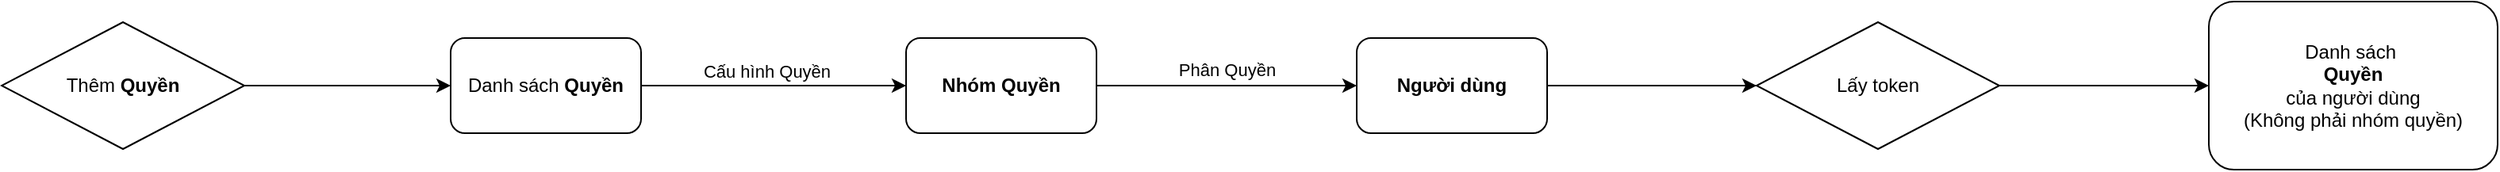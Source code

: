 <mxfile version="21.0.6" type="github">
  <diagram name="Trang-1" id="VSBVw1oFeF8lamYCPIgN">
    <mxGraphModel dx="2087" dy="941" grid="0" gridSize="10" guides="1" tooltips="1" connect="1" arrows="1" fold="1" page="0" pageScale="1" pageWidth="827" pageHeight="1169" math="0" shadow="0">
      <root>
        <mxCell id="0" />
        <mxCell id="1" parent="0" />
        <mxCell id="FojEHKLDrsVdkvdOjXkh-5" style="edgeStyle=orthogonalEdgeStyle;rounded=0;orthogonalLoop=1;jettySize=auto;html=1;" edge="1" parent="1" source="FojEHKLDrsVdkvdOjXkh-1" target="FojEHKLDrsVdkvdOjXkh-4">
          <mxGeometry relative="1" as="geometry" />
        </mxCell>
        <mxCell id="FojEHKLDrsVdkvdOjXkh-6" value="Cấu hình Quyền" style="edgeLabel;html=1;align=center;verticalAlign=middle;resizable=0;points=[];" vertex="1" connectable="0" parent="FojEHKLDrsVdkvdOjXkh-5">
          <mxGeometry x="-0.146" relative="1" as="geometry">
            <mxPoint x="7" y="-9" as="offset" />
          </mxGeometry>
        </mxCell>
        <mxCell id="FojEHKLDrsVdkvdOjXkh-1" value="Danh sách &lt;b&gt;Quyền&lt;/b&gt;" style="rounded=1;whiteSpace=wrap;html=1;fillColor=default;" vertex="1" parent="1">
          <mxGeometry x="118" y="236" width="120" height="60" as="geometry" />
        </mxCell>
        <mxCell id="FojEHKLDrsVdkvdOjXkh-3" style="edgeStyle=orthogonalEdgeStyle;rounded=0;orthogonalLoop=1;jettySize=auto;html=1;" edge="1" parent="1" source="FojEHKLDrsVdkvdOjXkh-2" target="FojEHKLDrsVdkvdOjXkh-1">
          <mxGeometry relative="1" as="geometry" />
        </mxCell>
        <mxCell id="FojEHKLDrsVdkvdOjXkh-2" value="Thêm&amp;nbsp;&lt;b style=&quot;border-color: var(--border-color);&quot;&gt;Quyền&lt;/b&gt;" style="rhombus;whiteSpace=wrap;html=1;" vertex="1" parent="1">
          <mxGeometry x="-165" y="226" width="153" height="80" as="geometry" />
        </mxCell>
        <mxCell id="FojEHKLDrsVdkvdOjXkh-8" style="edgeStyle=orthogonalEdgeStyle;rounded=0;orthogonalLoop=1;jettySize=auto;html=1;entryX=0;entryY=0.5;entryDx=0;entryDy=0;" edge="1" parent="1" source="FojEHKLDrsVdkvdOjXkh-4" target="FojEHKLDrsVdkvdOjXkh-7">
          <mxGeometry relative="1" as="geometry" />
        </mxCell>
        <mxCell id="FojEHKLDrsVdkvdOjXkh-4" value="&lt;b&gt;Nhóm&amp;nbsp;Quyền&lt;/b&gt;" style="rounded=1;whiteSpace=wrap;html=1;fillColor=default;" vertex="1" parent="1">
          <mxGeometry x="405" y="236" width="120" height="60" as="geometry" />
        </mxCell>
        <mxCell id="FojEHKLDrsVdkvdOjXkh-11" style="edgeStyle=orthogonalEdgeStyle;rounded=0;orthogonalLoop=1;jettySize=auto;html=1;" edge="1" parent="1" source="FojEHKLDrsVdkvdOjXkh-7" target="FojEHKLDrsVdkvdOjXkh-10">
          <mxGeometry relative="1" as="geometry" />
        </mxCell>
        <mxCell id="FojEHKLDrsVdkvdOjXkh-7" value="&lt;b&gt;Người dùng&lt;/b&gt;" style="rounded=1;whiteSpace=wrap;html=1;fillColor=default;" vertex="1" parent="1">
          <mxGeometry x="689" y="236" width="120" height="60" as="geometry" />
        </mxCell>
        <mxCell id="FojEHKLDrsVdkvdOjXkh-9" value="Phân Quyền" style="edgeLabel;html=1;align=center;verticalAlign=middle;resizable=0;points=[];" vertex="1" connectable="0" parent="1">
          <mxGeometry x="607.003" y="256" as="geometry" />
        </mxCell>
        <mxCell id="FojEHKLDrsVdkvdOjXkh-13" style="edgeStyle=orthogonalEdgeStyle;rounded=0;orthogonalLoop=1;jettySize=auto;html=1;" edge="1" parent="1" source="FojEHKLDrsVdkvdOjXkh-10" target="FojEHKLDrsVdkvdOjXkh-12">
          <mxGeometry relative="1" as="geometry" />
        </mxCell>
        <mxCell id="FojEHKLDrsVdkvdOjXkh-10" value="Lấy token" style="rhombus;whiteSpace=wrap;html=1;" vertex="1" parent="1">
          <mxGeometry x="941" y="226" width="153" height="80" as="geometry" />
        </mxCell>
        <mxCell id="FojEHKLDrsVdkvdOjXkh-12" value="Danh sách&amp;nbsp;&lt;br&gt;&lt;b&gt;Quyền&lt;/b&gt;&lt;br&gt;của người dùng&lt;br&gt;(Không phải nhóm quyền)" style="rounded=1;whiteSpace=wrap;html=1;" vertex="1" parent="1">
          <mxGeometry x="1226" y="213" width="182" height="106" as="geometry" />
        </mxCell>
      </root>
    </mxGraphModel>
  </diagram>
</mxfile>
